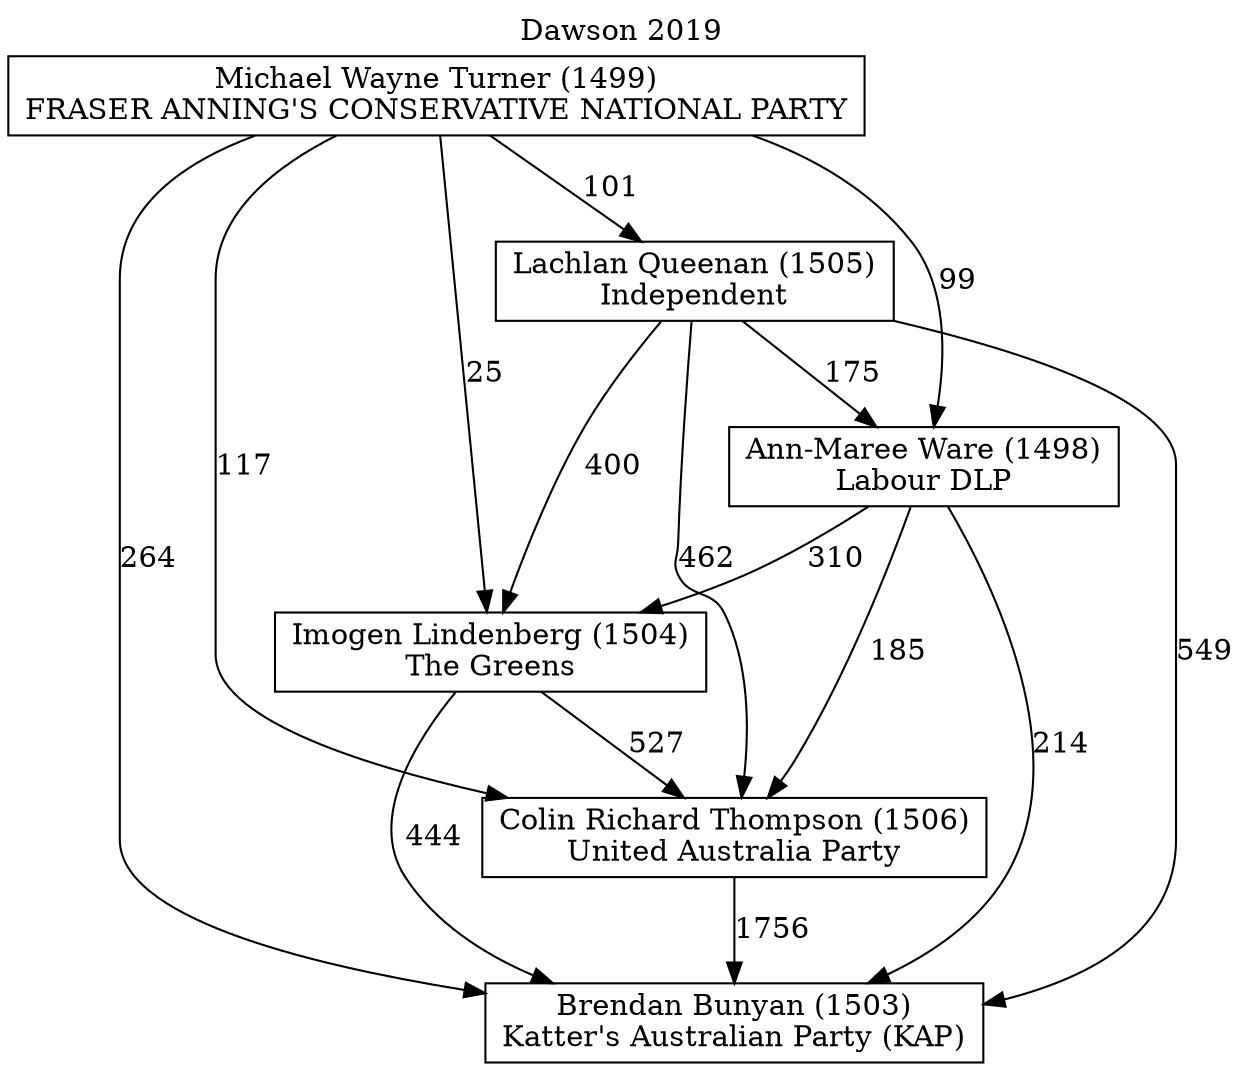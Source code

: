 // House preference flow
digraph "Brendan Bunyan (1503)_Dawson_2019" {
	graph [label="Dawson 2019" labelloc=t mclimit=2]
	node [shape=box]
	"Brendan Bunyan (1503)" [label="Brendan Bunyan (1503)
Katter's Australian Party (KAP)"]
	"Colin Richard Thompson (1506)" [label="Colin Richard Thompson (1506)
United Australia Party"]
	"Imogen Lindenberg (1504)" [label="Imogen Lindenberg (1504)
The Greens"]
	"Ann-Maree Ware (1498)" [label="Ann-Maree Ware (1498)
Labour DLP"]
	"Lachlan Queenan (1505)" [label="Lachlan Queenan (1505)
Independent"]
	"Michael Wayne Turner (1499)" [label="Michael Wayne Turner (1499)
FRASER ANNING'S CONSERVATIVE NATIONAL PARTY"]
	"Colin Richard Thompson (1506)" -> "Brendan Bunyan (1503)" [label=1756]
	"Imogen Lindenberg (1504)" -> "Colin Richard Thompson (1506)" [label=527]
	"Ann-Maree Ware (1498)" -> "Imogen Lindenberg (1504)" [label=310]
	"Lachlan Queenan (1505)" -> "Ann-Maree Ware (1498)" [label=175]
	"Michael Wayne Turner (1499)" -> "Lachlan Queenan (1505)" [label=101]
	"Imogen Lindenberg (1504)" -> "Brendan Bunyan (1503)" [label=444]
	"Ann-Maree Ware (1498)" -> "Brendan Bunyan (1503)" [label=214]
	"Lachlan Queenan (1505)" -> "Brendan Bunyan (1503)" [label=549]
	"Michael Wayne Turner (1499)" -> "Brendan Bunyan (1503)" [label=264]
	"Michael Wayne Turner (1499)" -> "Ann-Maree Ware (1498)" [label=99]
	"Lachlan Queenan (1505)" -> "Imogen Lindenberg (1504)" [label=400]
	"Michael Wayne Turner (1499)" -> "Imogen Lindenberg (1504)" [label=25]
	"Ann-Maree Ware (1498)" -> "Colin Richard Thompson (1506)" [label=185]
	"Lachlan Queenan (1505)" -> "Colin Richard Thompson (1506)" [label=462]
	"Michael Wayne Turner (1499)" -> "Colin Richard Thompson (1506)" [label=117]
}
